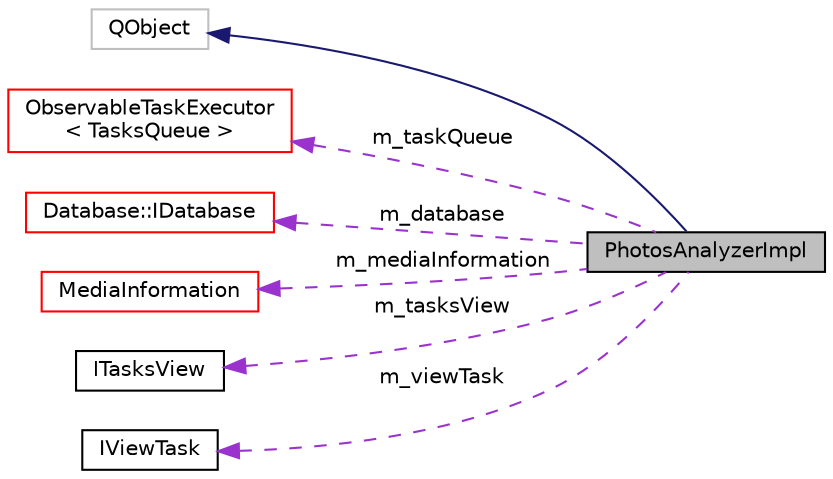 digraph "PhotosAnalyzerImpl"
{
 // LATEX_PDF_SIZE
  edge [fontname="Helvetica",fontsize="10",labelfontname="Helvetica",labelfontsize="10"];
  node [fontname="Helvetica",fontsize="10",shape=record];
  rankdir="LR";
  Node1 [label="PhotosAnalyzerImpl",height=0.2,width=0.4,color="black", fillcolor="grey75", style="filled", fontcolor="black",tooltip=" "];
  Node2 -> Node1 [dir="back",color="midnightblue",fontsize="10",style="solid",fontname="Helvetica"];
  Node2 [label="QObject",height=0.2,width=0.4,color="grey75", fillcolor="white", style="filled",tooltip=" "];
  Node3 -> Node1 [dir="back",color="darkorchid3",fontsize="10",style="dashed",label=" m_taskQueue" ,fontname="Helvetica"];
  Node3 [label="ObservableTaskExecutor\l\< TasksQueue \>",height=0.2,width=0.4,color="red", fillcolor="white", style="filled",URL="$class_observable_task_executor.html",tooltip=" "];
  Node8 -> Node1 [dir="back",color="darkorchid3",fontsize="10",style="dashed",label=" m_database" ,fontname="Helvetica"];
  Node8 [label="Database::IDatabase",height=0.2,width=0.4,color="red", fillcolor="white", style="filled",URL="$struct_database_1_1_i_database.html",tooltip=" "];
  Node10 -> Node1 [dir="back",color="darkorchid3",fontsize="10",style="dashed",label=" m_mediaInformation" ,fontname="Helvetica"];
  Node10 [label="MediaInformation",height=0.2,width=0.4,color="red", fillcolor="white", style="filled",URL="$class_media_information.html",tooltip=" "];
  Node12 -> Node1 [dir="back",color="darkorchid3",fontsize="10",style="dashed",label=" m_tasksView" ,fontname="Helvetica"];
  Node12 [label="ITasksView",height=0.2,width=0.4,color="black", fillcolor="white", style="filled",URL="$struct_i_tasks_view.html",tooltip=" "];
  Node13 -> Node1 [dir="back",color="darkorchid3",fontsize="10",style="dashed",label=" m_viewTask" ,fontname="Helvetica"];
  Node13 [label="IViewTask",height=0.2,width=0.4,color="black", fillcolor="white", style="filled",URL="$struct_i_view_task.html",tooltip=" "];
}
